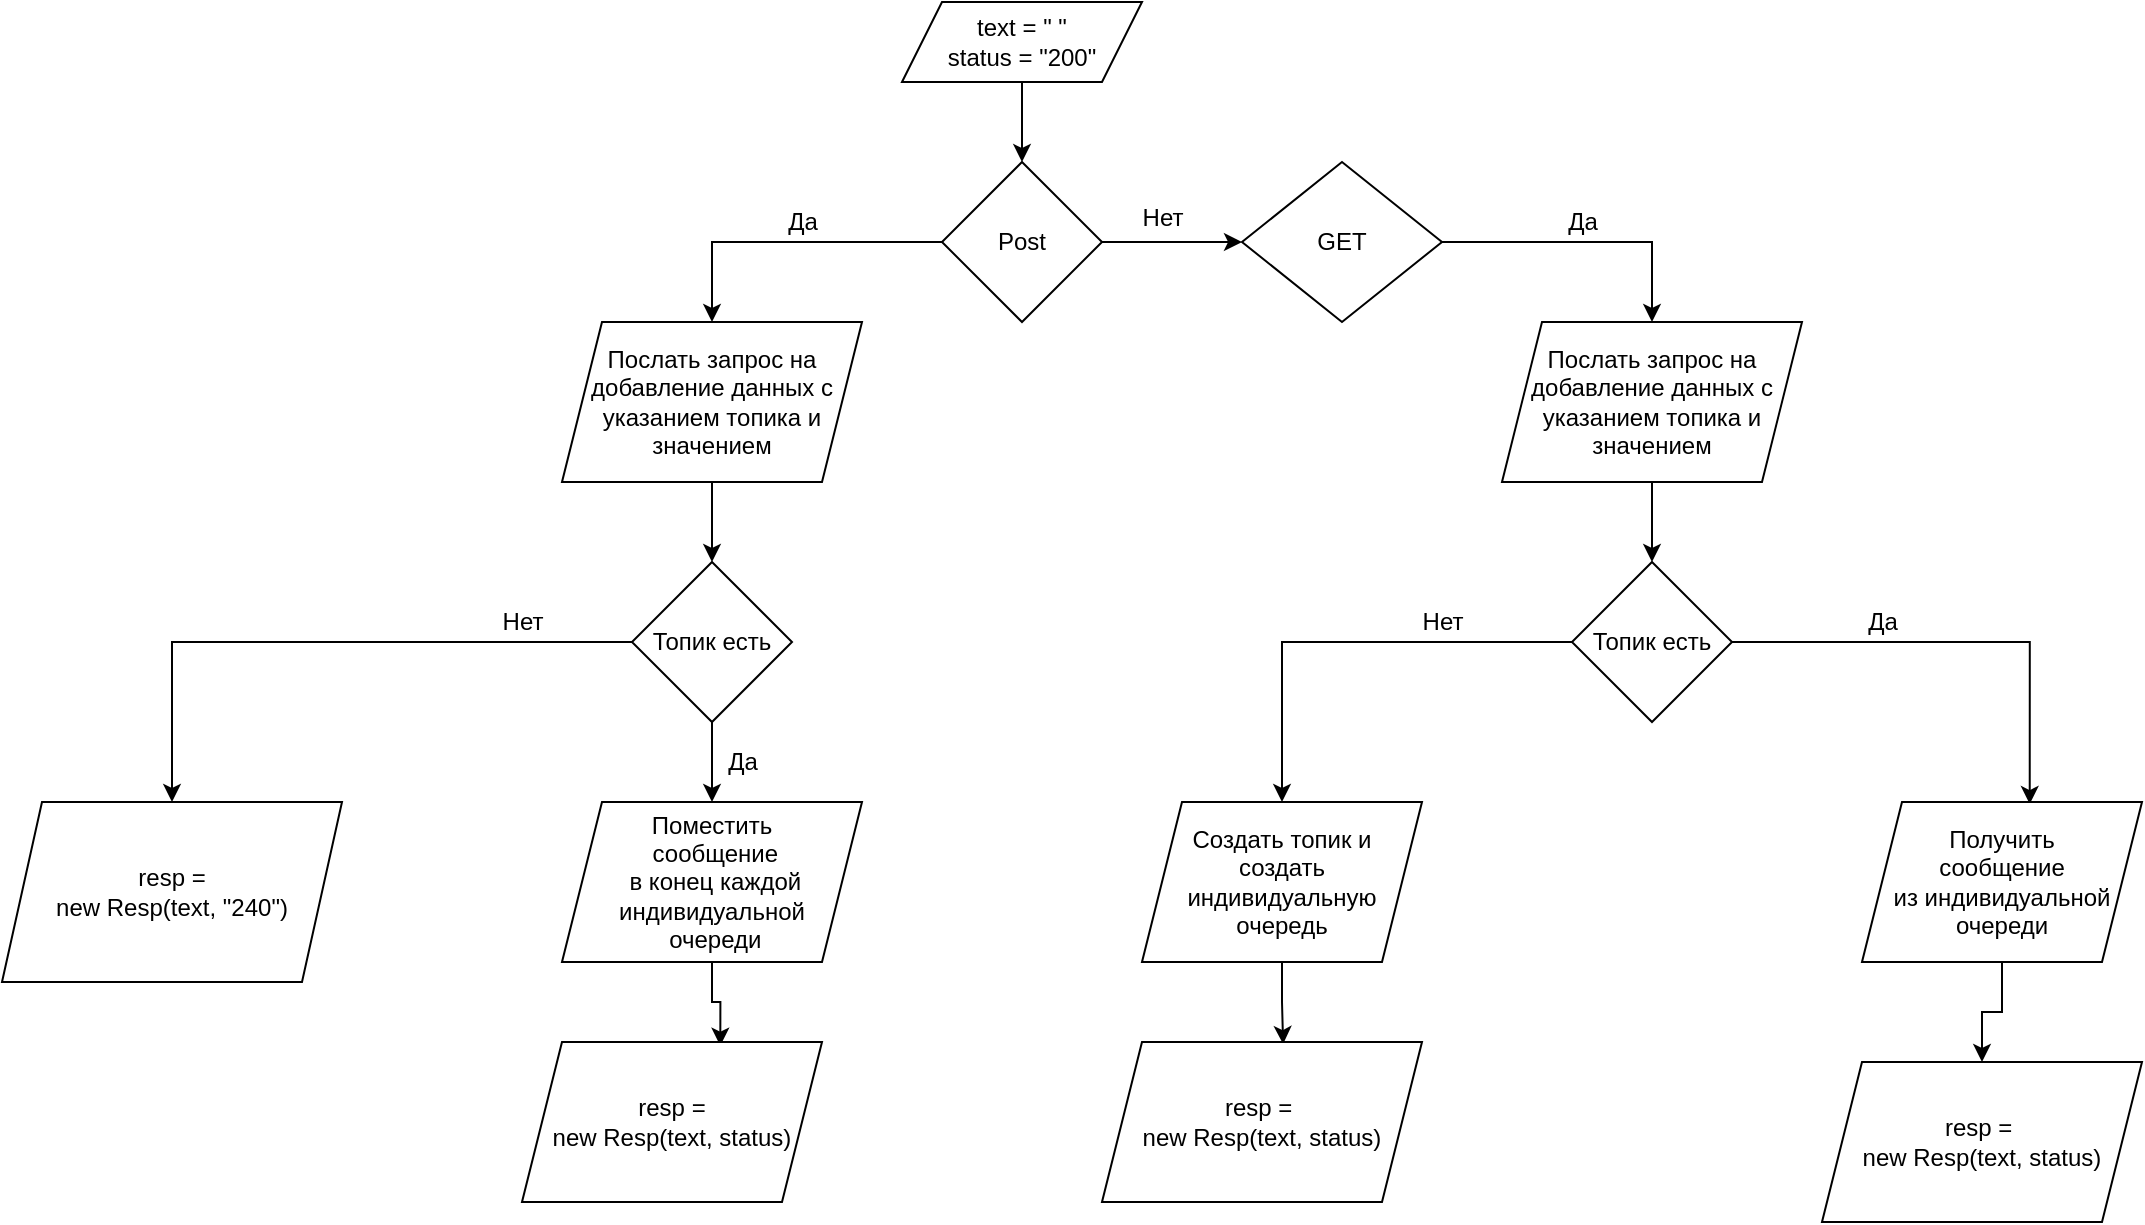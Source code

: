 <mxfile version="15.9.1" type="github">
  <diagram id="C5RBs43oDa-KdzZeNtuy" name="Page-1">
    <mxGraphModel dx="2012" dy="1824" grid="1" gridSize="10" guides="1" tooltips="1" connect="1" arrows="1" fold="1" page="1" pageScale="1" pageWidth="827" pageHeight="1169" math="0" shadow="0">
      <root>
        <mxCell id="WIyWlLk6GJQsqaUBKTNV-0" />
        <mxCell id="WIyWlLk6GJQsqaUBKTNV-1" parent="WIyWlLk6GJQsqaUBKTNV-0" />
        <mxCell id="7B_NgsGr2W2Y_Mld3y6d-8" style="edgeStyle=orthogonalEdgeStyle;rounded=0;orthogonalLoop=1;jettySize=auto;html=1;entryX=0.5;entryY=0;entryDx=0;entryDy=0;" edge="1" parent="WIyWlLk6GJQsqaUBKTNV-1" source="7B_NgsGr2W2Y_Mld3y6d-0" target="7B_NgsGr2W2Y_Mld3y6d-1">
          <mxGeometry relative="1" as="geometry" />
        </mxCell>
        <mxCell id="7B_NgsGr2W2Y_Mld3y6d-0" value="text = &quot; &quot;&lt;br&gt;status = &quot;200&quot;" style="shape=parallelogram;perimeter=parallelogramPerimeter;whiteSpace=wrap;html=1;fixedSize=1;" vertex="1" parent="WIyWlLk6GJQsqaUBKTNV-1">
          <mxGeometry x="340" y="-280" width="120" height="40" as="geometry" />
        </mxCell>
        <mxCell id="7B_NgsGr2W2Y_Mld3y6d-19" value="" style="edgeStyle=orthogonalEdgeStyle;rounded=0;orthogonalLoop=1;jettySize=auto;html=1;entryX=0.5;entryY=0;entryDx=0;entryDy=0;" edge="1" parent="WIyWlLk6GJQsqaUBKTNV-1" source="7B_NgsGr2W2Y_Mld3y6d-1" target="7B_NgsGr2W2Y_Mld3y6d-33">
          <mxGeometry relative="1" as="geometry">
            <mxPoint x="240" y="-160" as="targetPoint" />
          </mxGeometry>
        </mxCell>
        <mxCell id="7B_NgsGr2W2Y_Mld3y6d-54" value="" style="edgeStyle=orthogonalEdgeStyle;rounded=0;orthogonalLoop=1;jettySize=auto;html=1;" edge="1" parent="WIyWlLk6GJQsqaUBKTNV-1" source="7B_NgsGr2W2Y_Mld3y6d-1" target="7B_NgsGr2W2Y_Mld3y6d-53">
          <mxGeometry relative="1" as="geometry" />
        </mxCell>
        <mxCell id="7B_NgsGr2W2Y_Mld3y6d-1" value="Post" style="rhombus;whiteSpace=wrap;html=1;" vertex="1" parent="WIyWlLk6GJQsqaUBKTNV-1">
          <mxGeometry x="360" y="-200" width="80" height="80" as="geometry" />
        </mxCell>
        <mxCell id="7B_NgsGr2W2Y_Mld3y6d-15" value="" style="edgeStyle=orthogonalEdgeStyle;rounded=0;orthogonalLoop=1;jettySize=auto;html=1;" edge="1" parent="WIyWlLk6GJQsqaUBKTNV-1">
          <mxGeometry relative="1" as="geometry">
            <mxPoint x="235" y="-160" as="sourcePoint" />
            <mxPoint x="235" y="-160" as="targetPoint" />
          </mxGeometry>
        </mxCell>
        <mxCell id="7B_NgsGr2W2Y_Mld3y6d-39" style="edgeStyle=orthogonalEdgeStyle;rounded=0;orthogonalLoop=1;jettySize=auto;html=1;entryX=0.661;entryY=0.023;entryDx=0;entryDy=0;entryPerimeter=0;" edge="1" parent="WIyWlLk6GJQsqaUBKTNV-1" source="7B_NgsGr2W2Y_Mld3y6d-11" target="7B_NgsGr2W2Y_Mld3y6d-22">
          <mxGeometry relative="1" as="geometry" />
        </mxCell>
        <mxCell id="7B_NgsGr2W2Y_Mld3y6d-11" value="Поместить&lt;br&gt;&amp;nbsp;сообщение&lt;br&gt;&amp;nbsp;в конец каждой индивидуальной&lt;br&gt;&amp;nbsp;очереди" style="shape=parallelogram;perimeter=parallelogramPerimeter;whiteSpace=wrap;html=1;fixedSize=1;" vertex="1" parent="WIyWlLk6GJQsqaUBKTNV-1">
          <mxGeometry x="170" y="120" width="150" height="80" as="geometry" />
        </mxCell>
        <mxCell id="7B_NgsGr2W2Y_Mld3y6d-21" value="Да" style="text;html=1;align=center;verticalAlign=middle;resizable=0;points=[];autosize=1;strokeColor=none;fillColor=none;" vertex="1" parent="WIyWlLk6GJQsqaUBKTNV-1">
          <mxGeometry x="275" y="-180" width="30" height="20" as="geometry" />
        </mxCell>
        <mxCell id="7B_NgsGr2W2Y_Mld3y6d-22" value="resp = &lt;br&gt;new Resp(text, status)" style="shape=parallelogram;perimeter=parallelogramPerimeter;whiteSpace=wrap;html=1;fixedSize=1;" vertex="1" parent="WIyWlLk6GJQsqaUBKTNV-1">
          <mxGeometry x="150" y="240" width="150" height="80" as="geometry" />
        </mxCell>
        <mxCell id="7B_NgsGr2W2Y_Mld3y6d-33" value="Послать запрос на добавление данных с указанием топика и значением" style="shape=parallelogram;perimeter=parallelogramPerimeter;whiteSpace=wrap;html=1;fixedSize=1;" vertex="1" parent="WIyWlLk6GJQsqaUBKTNV-1">
          <mxGeometry x="170" y="-120" width="150" height="80" as="geometry" />
        </mxCell>
        <mxCell id="7B_NgsGr2W2Y_Mld3y6d-37" style="edgeStyle=orthogonalEdgeStyle;rounded=0;orthogonalLoop=1;jettySize=auto;html=1;" edge="1" parent="WIyWlLk6GJQsqaUBKTNV-1" source="7B_NgsGr2W2Y_Mld3y6d-33">
          <mxGeometry relative="1" as="geometry">
            <mxPoint x="245" y="-40.0" as="sourcePoint" />
            <mxPoint x="245" as="targetPoint" />
          </mxGeometry>
        </mxCell>
        <mxCell id="7B_NgsGr2W2Y_Mld3y6d-43" value="" style="edgeStyle=orthogonalEdgeStyle;rounded=0;orthogonalLoop=1;jettySize=auto;html=1;" edge="1" parent="WIyWlLk6GJQsqaUBKTNV-1" source="7B_NgsGr2W2Y_Mld3y6d-40">
          <mxGeometry relative="1" as="geometry">
            <mxPoint x="245" y="120" as="targetPoint" />
          </mxGeometry>
        </mxCell>
        <mxCell id="7B_NgsGr2W2Y_Mld3y6d-52" style="edgeStyle=orthogonalEdgeStyle;rounded=0;orthogonalLoop=1;jettySize=auto;html=1;" edge="1" parent="WIyWlLk6GJQsqaUBKTNV-1" source="7B_NgsGr2W2Y_Mld3y6d-40" target="7B_NgsGr2W2Y_Mld3y6d-48">
          <mxGeometry relative="1" as="geometry" />
        </mxCell>
        <mxCell id="7B_NgsGr2W2Y_Mld3y6d-40" value="Топик есть" style="rhombus;whiteSpace=wrap;html=1;" vertex="1" parent="WIyWlLk6GJQsqaUBKTNV-1">
          <mxGeometry x="205" width="80" height="80" as="geometry" />
        </mxCell>
        <mxCell id="7B_NgsGr2W2Y_Mld3y6d-44" value="Да" style="text;html=1;align=center;verticalAlign=middle;resizable=0;points=[];autosize=1;strokeColor=none;fillColor=none;" vertex="1" parent="WIyWlLk6GJQsqaUBKTNV-1">
          <mxGeometry x="245" y="90" width="30" height="20" as="geometry" />
        </mxCell>
        <mxCell id="7B_NgsGr2W2Y_Mld3y6d-48" value="resp = &lt;br&gt;new Resp(text, &quot;240&quot;)" style="shape=parallelogram;perimeter=parallelogramPerimeter;whiteSpace=wrap;html=1;fixedSize=1;" vertex="1" parent="WIyWlLk6GJQsqaUBKTNV-1">
          <mxGeometry x="-110" y="120" width="170" height="90" as="geometry" />
        </mxCell>
        <mxCell id="7B_NgsGr2W2Y_Mld3y6d-51" value="Нет" style="text;html=1;align=center;verticalAlign=middle;resizable=0;points=[];autosize=1;strokeColor=none;fillColor=none;" vertex="1" parent="WIyWlLk6GJQsqaUBKTNV-1">
          <mxGeometry x="130" y="20" width="40" height="20" as="geometry" />
        </mxCell>
        <mxCell id="7B_NgsGr2W2Y_Mld3y6d-62" style="edgeStyle=orthogonalEdgeStyle;rounded=0;orthogonalLoop=1;jettySize=auto;html=1;entryX=0.5;entryY=0;entryDx=0;entryDy=0;" edge="1" parent="WIyWlLk6GJQsqaUBKTNV-1" source="7B_NgsGr2W2Y_Mld3y6d-53" target="7B_NgsGr2W2Y_Mld3y6d-66">
          <mxGeometry relative="1" as="geometry">
            <mxPoint x="739.96" y="-120" as="targetPoint" />
          </mxGeometry>
        </mxCell>
        <mxCell id="7B_NgsGr2W2Y_Mld3y6d-53" value="GET" style="rhombus;whiteSpace=wrap;html=1;" vertex="1" parent="WIyWlLk6GJQsqaUBKTNV-1">
          <mxGeometry x="510" y="-200" width="100" height="80" as="geometry" />
        </mxCell>
        <mxCell id="7B_NgsGr2W2Y_Mld3y6d-60" value="&lt;br&gt;Нет" style="text;html=1;align=center;verticalAlign=middle;resizable=0;points=[];autosize=1;strokeColor=none;fillColor=none;" vertex="1" parent="WIyWlLk6GJQsqaUBKTNV-1">
          <mxGeometry x="450" y="-195" width="40" height="30" as="geometry" />
        </mxCell>
        <mxCell id="7B_NgsGr2W2Y_Mld3y6d-63" value="Да" style="text;html=1;align=center;verticalAlign=middle;resizable=0;points=[];autosize=1;strokeColor=none;fillColor=none;" vertex="1" parent="WIyWlLk6GJQsqaUBKTNV-1">
          <mxGeometry x="665" y="-180" width="30" height="20" as="geometry" />
        </mxCell>
        <mxCell id="7B_NgsGr2W2Y_Mld3y6d-69" value="" style="edgeStyle=orthogonalEdgeStyle;rounded=0;orthogonalLoop=1;jettySize=auto;html=1;entryX=0.5;entryY=0;entryDx=0;entryDy=0;" edge="1" parent="WIyWlLk6GJQsqaUBKTNV-1" source="7B_NgsGr2W2Y_Mld3y6d-66" target="7B_NgsGr2W2Y_Mld3y6d-67">
          <mxGeometry relative="1" as="geometry">
            <mxPoint x="715" y="40.0" as="targetPoint" />
          </mxGeometry>
        </mxCell>
        <mxCell id="7B_NgsGr2W2Y_Mld3y6d-66" value="Послать запрос на добавление данных с указанием топика и значением" style="shape=parallelogram;perimeter=parallelogramPerimeter;whiteSpace=wrap;html=1;fixedSize=1;" vertex="1" parent="WIyWlLk6GJQsqaUBKTNV-1">
          <mxGeometry x="640" y="-120" width="150" height="80" as="geometry" />
        </mxCell>
        <mxCell id="7B_NgsGr2W2Y_Mld3y6d-71" style="edgeStyle=orthogonalEdgeStyle;rounded=0;orthogonalLoop=1;jettySize=auto;html=1;entryX=0.5;entryY=0;entryDx=0;entryDy=0;" edge="1" parent="WIyWlLk6GJQsqaUBKTNV-1" source="7B_NgsGr2W2Y_Mld3y6d-67" target="7B_NgsGr2W2Y_Mld3y6d-70">
          <mxGeometry relative="1" as="geometry" />
        </mxCell>
        <mxCell id="7B_NgsGr2W2Y_Mld3y6d-77" style="edgeStyle=orthogonalEdgeStyle;rounded=0;orthogonalLoop=1;jettySize=auto;html=1;entryX=0.599;entryY=0.013;entryDx=0;entryDy=0;entryPerimeter=0;" edge="1" parent="WIyWlLk6GJQsqaUBKTNV-1" source="7B_NgsGr2W2Y_Mld3y6d-67" target="7B_NgsGr2W2Y_Mld3y6d-75">
          <mxGeometry relative="1" as="geometry" />
        </mxCell>
        <mxCell id="7B_NgsGr2W2Y_Mld3y6d-67" value="Топик есть" style="rhombus;whiteSpace=wrap;html=1;" vertex="1" parent="WIyWlLk6GJQsqaUBKTNV-1">
          <mxGeometry x="675" width="80" height="80" as="geometry" />
        </mxCell>
        <mxCell id="7B_NgsGr2W2Y_Mld3y6d-82" style="edgeStyle=orthogonalEdgeStyle;rounded=0;orthogonalLoop=1;jettySize=auto;html=1;entryX=0.566;entryY=0.013;entryDx=0;entryDy=0;entryPerimeter=0;" edge="1" parent="WIyWlLk6GJQsqaUBKTNV-1" source="7B_NgsGr2W2Y_Mld3y6d-70" target="7B_NgsGr2W2Y_Mld3y6d-81">
          <mxGeometry relative="1" as="geometry" />
        </mxCell>
        <mxCell id="7B_NgsGr2W2Y_Mld3y6d-70" value="Создать топик и &lt;br&gt;создать индивидуальную очередь" style="shape=parallelogram;perimeter=parallelogramPerimeter;whiteSpace=wrap;html=1;fixedSize=1;" vertex="1" parent="WIyWlLk6GJQsqaUBKTNV-1">
          <mxGeometry x="460" y="120" width="140" height="80" as="geometry" />
        </mxCell>
        <mxCell id="7B_NgsGr2W2Y_Mld3y6d-72" value="Нет" style="text;html=1;align=center;verticalAlign=middle;resizable=0;points=[];autosize=1;strokeColor=none;fillColor=none;" vertex="1" parent="WIyWlLk6GJQsqaUBKTNV-1">
          <mxGeometry x="590" y="20" width="40" height="20" as="geometry" />
        </mxCell>
        <mxCell id="7B_NgsGr2W2Y_Mld3y6d-79" style="edgeStyle=orthogonalEdgeStyle;rounded=0;orthogonalLoop=1;jettySize=auto;html=1;entryX=0.5;entryY=0;entryDx=0;entryDy=0;" edge="1" parent="WIyWlLk6GJQsqaUBKTNV-1" source="7B_NgsGr2W2Y_Mld3y6d-75" target="7B_NgsGr2W2Y_Mld3y6d-78">
          <mxGeometry relative="1" as="geometry" />
        </mxCell>
        <mxCell id="7B_NgsGr2W2Y_Mld3y6d-75" value="Получить &lt;br&gt;сообщение &lt;br&gt;из индивидуальной очереди" style="shape=parallelogram;perimeter=parallelogramPerimeter;whiteSpace=wrap;html=1;fixedSize=1;" vertex="1" parent="WIyWlLk6GJQsqaUBKTNV-1">
          <mxGeometry x="820" y="120" width="140" height="80" as="geometry" />
        </mxCell>
        <mxCell id="7B_NgsGr2W2Y_Mld3y6d-78" value="resp =&amp;nbsp;&lt;br&gt;new Resp(text, status)" style="shape=parallelogram;perimeter=parallelogramPerimeter;whiteSpace=wrap;html=1;fixedSize=1;" vertex="1" parent="WIyWlLk6GJQsqaUBKTNV-1">
          <mxGeometry x="800" y="250" width="160" height="80" as="geometry" />
        </mxCell>
        <mxCell id="7B_NgsGr2W2Y_Mld3y6d-80" value="Да" style="text;html=1;align=center;verticalAlign=middle;resizable=0;points=[];autosize=1;strokeColor=none;fillColor=none;" vertex="1" parent="WIyWlLk6GJQsqaUBKTNV-1">
          <mxGeometry x="815" y="20" width="30" height="20" as="geometry" />
        </mxCell>
        <mxCell id="7B_NgsGr2W2Y_Mld3y6d-81" value="resp =&amp;nbsp;&lt;br&gt;new Resp(text, status)" style="shape=parallelogram;perimeter=parallelogramPerimeter;whiteSpace=wrap;html=1;fixedSize=1;" vertex="1" parent="WIyWlLk6GJQsqaUBKTNV-1">
          <mxGeometry x="440" y="240" width="160" height="80" as="geometry" />
        </mxCell>
      </root>
    </mxGraphModel>
  </diagram>
</mxfile>
